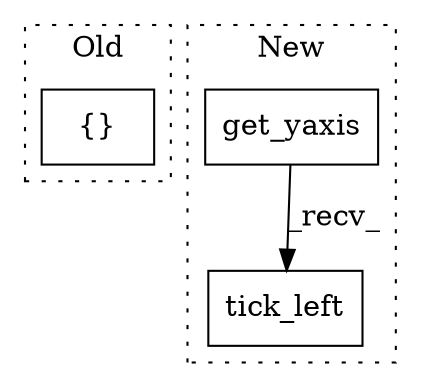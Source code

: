 digraph G {
subgraph cluster0 {
1 [label="{}" a="4" s="638,646" l="1,1" shape="box"];
label = "Old";
style="dotted";
}
subgraph cluster1 {
2 [label="get_yaxis" a="32" s="1780" l="11" shape="box"];
3 [label="tick_left" a="32" s="1792" l="11" shape="box"];
label = "New";
style="dotted";
}
2 -> 3 [label="_recv_"];
}